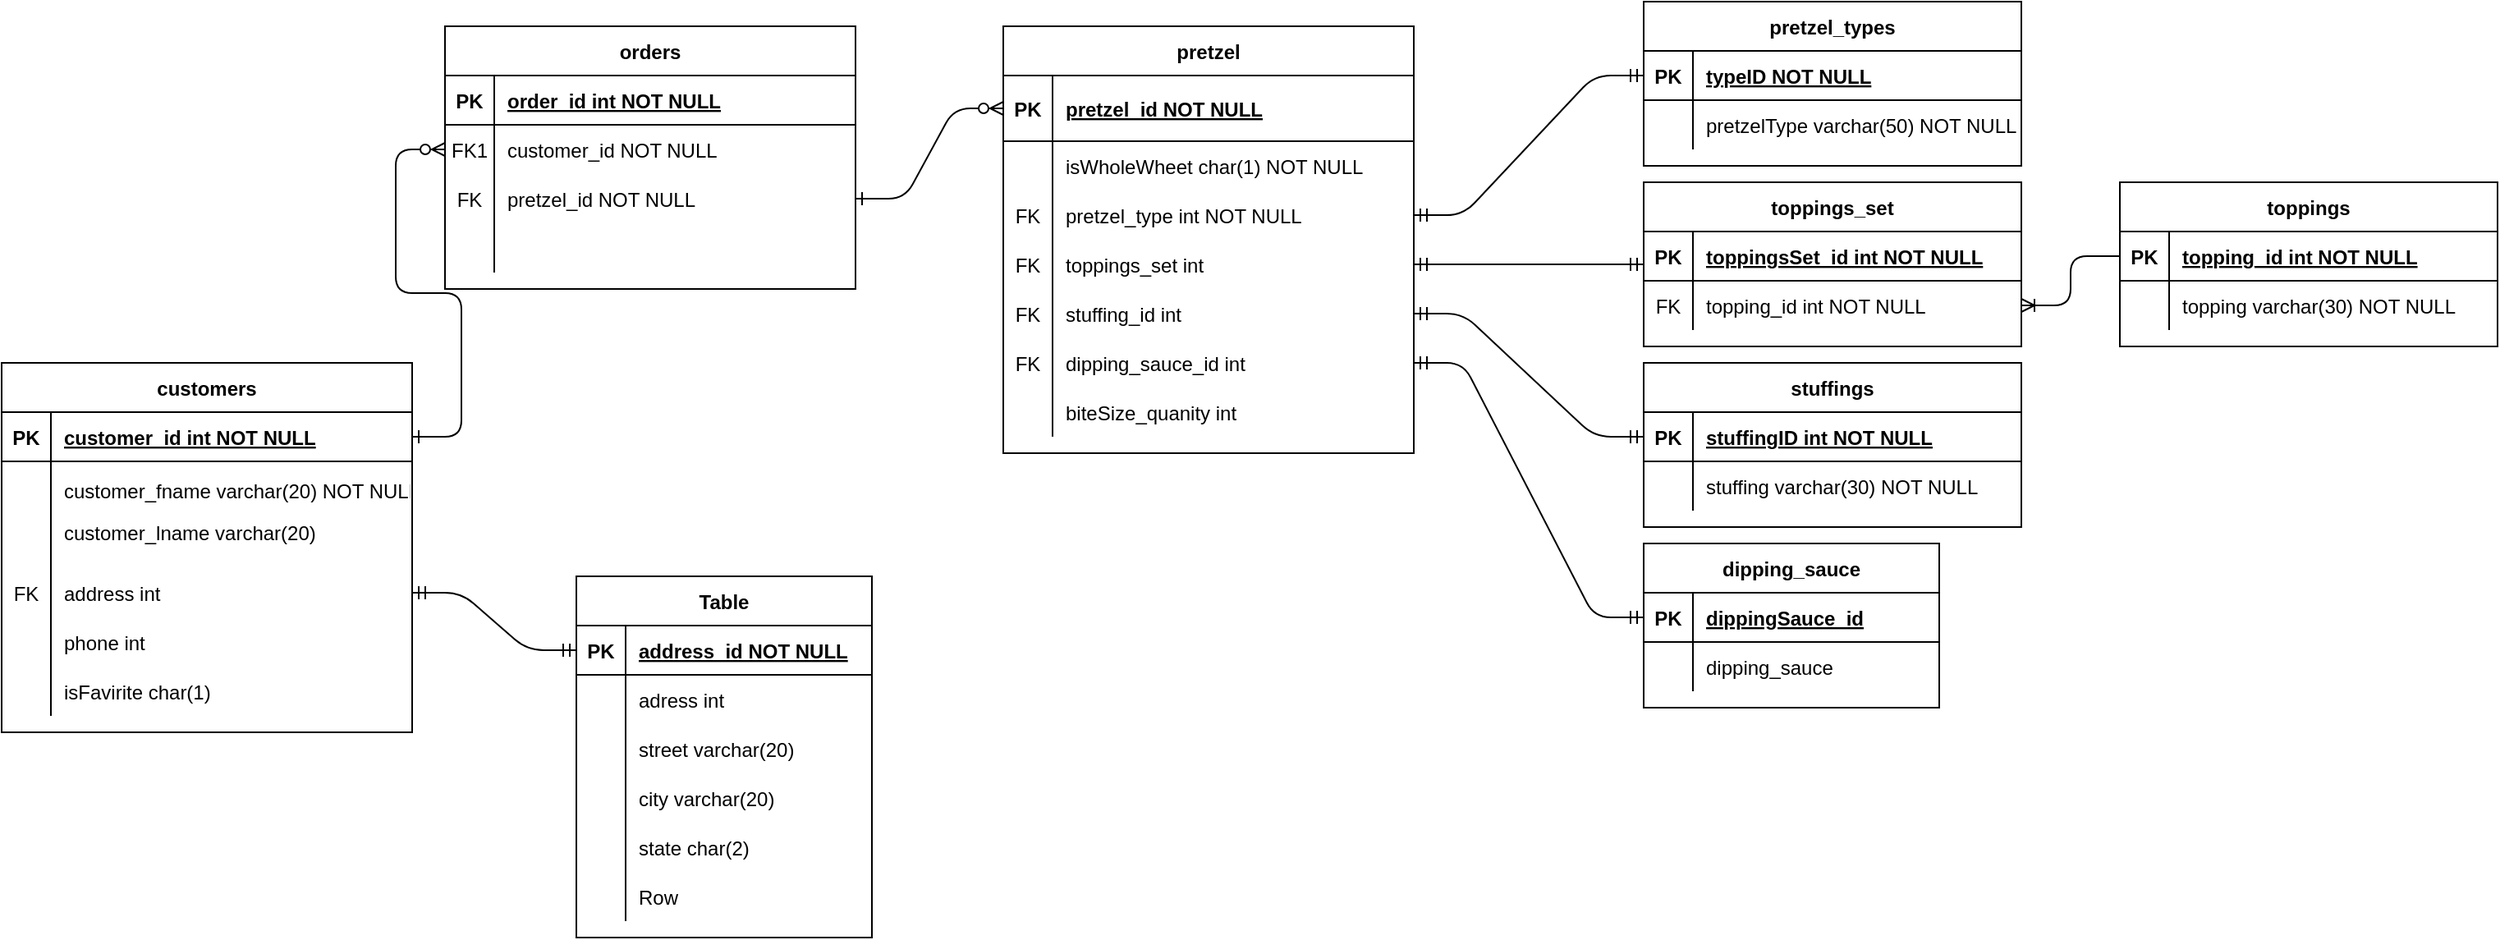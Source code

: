 <mxfile version="14.7.1" type="github">
  <diagram id="R2lEEEUBdFMjLlhIrx00" name="Page-1">
    <mxGraphModel dx="2791" dy="715" grid="1" gridSize="10" guides="1" tooltips="1" connect="1" arrows="1" fold="1" page="1" pageScale="1" pageWidth="850" pageHeight="1100" math="0" shadow="0" extFonts="Permanent Marker^https://fonts.googleapis.com/css?family=Permanent+Marker">
      <root>
        <mxCell id="0" />
        <mxCell id="1" parent="0" />
        <mxCell id="C-vyLk0tnHw3VtMMgP7b-1" value="" style="edgeStyle=entityRelationEdgeStyle;endArrow=ERzeroToMany;startArrow=ERone;endFill=1;startFill=0;" parent="1" source="C-vyLk0tnHw3VtMMgP7b-24" target="C-vyLk0tnHw3VtMMgP7b-6" edge="1">
          <mxGeometry width="100" height="100" relative="1" as="geometry">
            <mxPoint x="340" y="720" as="sourcePoint" />
            <mxPoint x="440" y="620" as="targetPoint" />
          </mxGeometry>
        </mxCell>
        <mxCell id="C-vyLk0tnHw3VtMMgP7b-12" value="" style="edgeStyle=entityRelationEdgeStyle;endArrow=ERzeroToMany;startArrow=ERone;endFill=1;startFill=0;" parent="1" source="C-vyLk0tnHw3VtMMgP7b-9" target="C-vyLk0tnHw3VtMMgP7b-14" edge="1">
          <mxGeometry width="100" height="100" relative="1" as="geometry">
            <mxPoint x="400" y="180" as="sourcePoint" />
            <mxPoint x="460" y="205" as="targetPoint" />
          </mxGeometry>
        </mxCell>
        <mxCell id="C-vyLk0tnHw3VtMMgP7b-2" value="orders" style="shape=table;startSize=30;container=1;collapsible=1;childLayout=tableLayout;fixedRows=1;rowLines=0;fontStyle=1;align=center;resizeLast=1;" parent="1" vertex="1">
          <mxGeometry x="110" y="15" width="250" height="160" as="geometry" />
        </mxCell>
        <mxCell id="C-vyLk0tnHw3VtMMgP7b-3" value="" style="shape=partialRectangle;collapsible=0;dropTarget=0;pointerEvents=0;fillColor=none;points=[[0,0.5],[1,0.5]];portConstraint=eastwest;top=0;left=0;right=0;bottom=1;" parent="C-vyLk0tnHw3VtMMgP7b-2" vertex="1">
          <mxGeometry y="30" width="250" height="30" as="geometry" />
        </mxCell>
        <mxCell id="C-vyLk0tnHw3VtMMgP7b-4" value="PK" style="shape=partialRectangle;overflow=hidden;connectable=0;fillColor=none;top=0;left=0;bottom=0;right=0;fontStyle=1;" parent="C-vyLk0tnHw3VtMMgP7b-3" vertex="1">
          <mxGeometry width="30" height="30" as="geometry" />
        </mxCell>
        <mxCell id="C-vyLk0tnHw3VtMMgP7b-5" value="order_id int NOT NULL " style="shape=partialRectangle;overflow=hidden;connectable=0;fillColor=none;top=0;left=0;bottom=0;right=0;align=left;spacingLeft=6;fontStyle=5;" parent="C-vyLk0tnHw3VtMMgP7b-3" vertex="1">
          <mxGeometry x="30" width="220" height="30" as="geometry" />
        </mxCell>
        <mxCell id="C-vyLk0tnHw3VtMMgP7b-6" value="" style="shape=partialRectangle;collapsible=0;dropTarget=0;pointerEvents=0;fillColor=none;points=[[0,0.5],[1,0.5]];portConstraint=eastwest;top=0;left=0;right=0;bottom=0;" parent="C-vyLk0tnHw3VtMMgP7b-2" vertex="1">
          <mxGeometry y="60" width="250" height="30" as="geometry" />
        </mxCell>
        <mxCell id="C-vyLk0tnHw3VtMMgP7b-7" value="FK1" style="shape=partialRectangle;overflow=hidden;connectable=0;fillColor=none;top=0;left=0;bottom=0;right=0;" parent="C-vyLk0tnHw3VtMMgP7b-6" vertex="1">
          <mxGeometry width="30" height="30" as="geometry" />
        </mxCell>
        <mxCell id="C-vyLk0tnHw3VtMMgP7b-8" value="customer_id NOT NULL" style="shape=partialRectangle;overflow=hidden;connectable=0;fillColor=none;top=0;left=0;bottom=0;right=0;align=left;spacingLeft=6;" parent="C-vyLk0tnHw3VtMMgP7b-6" vertex="1">
          <mxGeometry x="30" width="220" height="30" as="geometry" />
        </mxCell>
        <mxCell id="C-vyLk0tnHw3VtMMgP7b-9" value="" style="shape=partialRectangle;collapsible=0;dropTarget=0;pointerEvents=0;fillColor=none;points=[[0,0.5],[1,0.5]];portConstraint=eastwest;top=0;left=0;right=0;bottom=0;" parent="C-vyLk0tnHw3VtMMgP7b-2" vertex="1">
          <mxGeometry y="90" width="250" height="30" as="geometry" />
        </mxCell>
        <mxCell id="C-vyLk0tnHw3VtMMgP7b-10" value="FK" style="shape=partialRectangle;overflow=hidden;connectable=0;fillColor=none;top=0;left=0;bottom=0;right=0;" parent="C-vyLk0tnHw3VtMMgP7b-9" vertex="1">
          <mxGeometry width="30" height="30" as="geometry" />
        </mxCell>
        <mxCell id="C-vyLk0tnHw3VtMMgP7b-11" value="pretzel_id NOT NULL" style="shape=partialRectangle;overflow=hidden;connectable=0;fillColor=none;top=0;left=0;bottom=0;right=0;align=left;spacingLeft=6;" parent="C-vyLk0tnHw3VtMMgP7b-9" vertex="1">
          <mxGeometry x="30" width="220" height="30" as="geometry" />
        </mxCell>
        <mxCell id="SeP6EEfmaqs1ro0g8CX2-123" value="" style="shape=partialRectangle;collapsible=0;dropTarget=0;pointerEvents=0;fillColor=none;top=0;left=0;bottom=0;right=0;points=[[0,0.5],[1,0.5]];portConstraint=eastwest;" vertex="1" parent="C-vyLk0tnHw3VtMMgP7b-2">
          <mxGeometry y="120" width="250" height="30" as="geometry" />
        </mxCell>
        <mxCell id="SeP6EEfmaqs1ro0g8CX2-124" value="" style="shape=partialRectangle;connectable=0;fillColor=none;top=0;left=0;bottom=0;right=0;editable=1;overflow=hidden;" vertex="1" parent="SeP6EEfmaqs1ro0g8CX2-123">
          <mxGeometry width="30" height="30" as="geometry" />
        </mxCell>
        <mxCell id="SeP6EEfmaqs1ro0g8CX2-125" value="" style="shape=partialRectangle;connectable=0;fillColor=none;top=0;left=0;bottom=0;right=0;align=left;spacingLeft=6;overflow=hidden;" vertex="1" parent="SeP6EEfmaqs1ro0g8CX2-123">
          <mxGeometry x="30" width="220" height="30" as="geometry" />
        </mxCell>
        <mxCell id="C-vyLk0tnHw3VtMMgP7b-13" value="pretzel" style="shape=table;startSize=30;container=1;collapsible=1;childLayout=tableLayout;fixedRows=1;rowLines=0;fontStyle=1;align=center;resizeLast=1;" parent="1" vertex="1">
          <mxGeometry x="450" y="15" width="250" height="260" as="geometry" />
        </mxCell>
        <mxCell id="C-vyLk0tnHw3VtMMgP7b-14" value="" style="shape=partialRectangle;collapsible=0;dropTarget=0;pointerEvents=0;fillColor=none;points=[[0,0.5],[1,0.5]];portConstraint=eastwest;top=0;left=0;right=0;bottom=1;" parent="C-vyLk0tnHw3VtMMgP7b-13" vertex="1">
          <mxGeometry y="30" width="250" height="40" as="geometry" />
        </mxCell>
        <mxCell id="C-vyLk0tnHw3VtMMgP7b-15" value="PK" style="shape=partialRectangle;overflow=hidden;connectable=0;fillColor=none;top=0;left=0;bottom=0;right=0;fontStyle=1;" parent="C-vyLk0tnHw3VtMMgP7b-14" vertex="1">
          <mxGeometry width="30" height="40" as="geometry" />
        </mxCell>
        <mxCell id="C-vyLk0tnHw3VtMMgP7b-16" value="pretzel_id NOT NULL" style="shape=partialRectangle;overflow=hidden;connectable=0;fillColor=none;top=0;left=0;bottom=0;right=0;align=left;spacingLeft=6;fontStyle=5;" parent="C-vyLk0tnHw3VtMMgP7b-14" vertex="1">
          <mxGeometry x="30" width="220" height="40" as="geometry" />
        </mxCell>
        <mxCell id="SeP6EEfmaqs1ro0g8CX2-101" value="" style="shape=partialRectangle;collapsible=0;dropTarget=0;pointerEvents=0;fillColor=none;top=0;left=0;bottom=0;right=0;points=[[0,0.5],[1,0.5]];portConstraint=eastwest;" vertex="1" parent="C-vyLk0tnHw3VtMMgP7b-13">
          <mxGeometry y="70" width="250" height="30" as="geometry" />
        </mxCell>
        <mxCell id="SeP6EEfmaqs1ro0g8CX2-102" value="" style="shape=partialRectangle;connectable=0;fillColor=none;top=0;left=0;bottom=0;right=0;editable=1;overflow=hidden;" vertex="1" parent="SeP6EEfmaqs1ro0g8CX2-101">
          <mxGeometry width="30" height="30" as="geometry" />
        </mxCell>
        <mxCell id="SeP6EEfmaqs1ro0g8CX2-103" value="isWholeWheet char(1) NOT NULL" style="shape=partialRectangle;connectable=0;fillColor=none;top=0;left=0;bottom=0;right=0;align=left;spacingLeft=6;overflow=hidden;" vertex="1" parent="SeP6EEfmaqs1ro0g8CX2-101">
          <mxGeometry x="30" width="220" height="30" as="geometry" />
        </mxCell>
        <mxCell id="C-vyLk0tnHw3VtMMgP7b-17" value="" style="shape=partialRectangle;collapsible=0;dropTarget=0;pointerEvents=0;fillColor=none;points=[[0,0.5],[1,0.5]];portConstraint=eastwest;top=0;left=0;right=0;bottom=0;" parent="C-vyLk0tnHw3VtMMgP7b-13" vertex="1">
          <mxGeometry y="100" width="250" height="30" as="geometry" />
        </mxCell>
        <mxCell id="C-vyLk0tnHw3VtMMgP7b-18" value="FK" style="shape=partialRectangle;overflow=hidden;connectable=0;fillColor=none;top=0;left=0;bottom=0;right=0;" parent="C-vyLk0tnHw3VtMMgP7b-17" vertex="1">
          <mxGeometry width="30" height="30" as="geometry" />
        </mxCell>
        <mxCell id="C-vyLk0tnHw3VtMMgP7b-19" value="pretzel_type int NOT NULL" style="shape=partialRectangle;overflow=hidden;connectable=0;fillColor=none;top=0;left=0;bottom=0;right=0;align=left;spacingLeft=6;" parent="C-vyLk0tnHw3VtMMgP7b-17" vertex="1">
          <mxGeometry x="30" width="220" height="30" as="geometry" />
        </mxCell>
        <mxCell id="SeP6EEfmaqs1ro0g8CX2-17" value="" style="shape=partialRectangle;collapsible=0;dropTarget=0;pointerEvents=0;fillColor=none;top=0;left=0;bottom=0;right=0;points=[[0,0.5],[1,0.5]];portConstraint=eastwest;" vertex="1" parent="C-vyLk0tnHw3VtMMgP7b-13">
          <mxGeometry y="130" width="250" height="30" as="geometry" />
        </mxCell>
        <mxCell id="SeP6EEfmaqs1ro0g8CX2-18" value="FK" style="shape=partialRectangle;connectable=0;fillColor=none;top=0;left=0;bottom=0;right=0;editable=1;overflow=hidden;" vertex="1" parent="SeP6EEfmaqs1ro0g8CX2-17">
          <mxGeometry width="30" height="30" as="geometry" />
        </mxCell>
        <mxCell id="SeP6EEfmaqs1ro0g8CX2-19" value="toppings_set int" style="shape=partialRectangle;connectable=0;fillColor=none;top=0;left=0;bottom=0;right=0;align=left;spacingLeft=6;overflow=hidden;" vertex="1" parent="SeP6EEfmaqs1ro0g8CX2-17">
          <mxGeometry x="30" width="220" height="30" as="geometry" />
        </mxCell>
        <mxCell id="SeP6EEfmaqs1ro0g8CX2-22" value="" style="shape=partialRectangle;collapsible=0;dropTarget=0;pointerEvents=0;fillColor=none;top=0;left=0;bottom=0;right=0;points=[[0,0.5],[1,0.5]];portConstraint=eastwest;" vertex="1" parent="C-vyLk0tnHw3VtMMgP7b-13">
          <mxGeometry y="160" width="250" height="30" as="geometry" />
        </mxCell>
        <mxCell id="SeP6EEfmaqs1ro0g8CX2-23" value="FK" style="shape=partialRectangle;connectable=0;fillColor=none;top=0;left=0;bottom=0;right=0;editable=1;overflow=hidden;" vertex="1" parent="SeP6EEfmaqs1ro0g8CX2-22">
          <mxGeometry width="30" height="30" as="geometry" />
        </mxCell>
        <mxCell id="SeP6EEfmaqs1ro0g8CX2-24" value="stuffing_id int" style="shape=partialRectangle;connectable=0;fillColor=none;top=0;left=0;bottom=0;right=0;align=left;spacingLeft=6;overflow=hidden;" vertex="1" parent="SeP6EEfmaqs1ro0g8CX2-22">
          <mxGeometry x="30" width="220" height="30" as="geometry" />
        </mxCell>
        <mxCell id="SeP6EEfmaqs1ro0g8CX2-54" value="" style="shape=partialRectangle;collapsible=0;dropTarget=0;pointerEvents=0;fillColor=none;top=0;left=0;bottom=0;right=0;points=[[0,0.5],[1,0.5]];portConstraint=eastwest;" vertex="1" parent="C-vyLk0tnHw3VtMMgP7b-13">
          <mxGeometry y="190" width="250" height="30" as="geometry" />
        </mxCell>
        <mxCell id="SeP6EEfmaqs1ro0g8CX2-55" value="FK" style="shape=partialRectangle;connectable=0;fillColor=none;top=0;left=0;bottom=0;right=0;editable=1;overflow=hidden;" vertex="1" parent="SeP6EEfmaqs1ro0g8CX2-54">
          <mxGeometry width="30" height="30" as="geometry" />
        </mxCell>
        <mxCell id="SeP6EEfmaqs1ro0g8CX2-56" value="dipping_sauce_id int" style="shape=partialRectangle;connectable=0;fillColor=none;top=0;left=0;bottom=0;right=0;align=left;spacingLeft=6;overflow=hidden;" vertex="1" parent="SeP6EEfmaqs1ro0g8CX2-54">
          <mxGeometry x="30" width="220" height="30" as="geometry" />
        </mxCell>
        <mxCell id="SeP6EEfmaqs1ro0g8CX2-105" value="" style="shape=partialRectangle;collapsible=0;dropTarget=0;pointerEvents=0;fillColor=none;top=0;left=0;bottom=0;right=0;points=[[0,0.5],[1,0.5]];portConstraint=eastwest;" vertex="1" parent="C-vyLk0tnHw3VtMMgP7b-13">
          <mxGeometry y="220" width="250" height="30" as="geometry" />
        </mxCell>
        <mxCell id="SeP6EEfmaqs1ro0g8CX2-106" value="" style="shape=partialRectangle;connectable=0;fillColor=none;top=0;left=0;bottom=0;right=0;editable=1;overflow=hidden;" vertex="1" parent="SeP6EEfmaqs1ro0g8CX2-105">
          <mxGeometry width="30" height="30" as="geometry" />
        </mxCell>
        <mxCell id="SeP6EEfmaqs1ro0g8CX2-107" value="biteSize_quanity int" style="shape=partialRectangle;connectable=0;fillColor=none;top=0;left=0;bottom=0;right=0;align=left;spacingLeft=6;overflow=hidden;" vertex="1" parent="SeP6EEfmaqs1ro0g8CX2-105">
          <mxGeometry x="30" width="220" height="30" as="geometry" />
        </mxCell>
        <mxCell id="C-vyLk0tnHw3VtMMgP7b-23" value="customers" style="shape=table;startSize=30;container=1;collapsible=1;childLayout=tableLayout;fixedRows=1;rowLines=0;fontStyle=1;align=center;resizeLast=1;" parent="1" vertex="1">
          <mxGeometry x="-160" y="220" width="250" height="225" as="geometry" />
        </mxCell>
        <mxCell id="C-vyLk0tnHw3VtMMgP7b-24" value="" style="shape=partialRectangle;collapsible=0;dropTarget=0;pointerEvents=0;fillColor=none;points=[[0,0.5],[1,0.5]];portConstraint=eastwest;top=0;left=0;right=0;bottom=1;" parent="C-vyLk0tnHw3VtMMgP7b-23" vertex="1">
          <mxGeometry y="30" width="250" height="30" as="geometry" />
        </mxCell>
        <mxCell id="C-vyLk0tnHw3VtMMgP7b-25" value="PK" style="shape=partialRectangle;overflow=hidden;connectable=0;fillColor=none;top=0;left=0;bottom=0;right=0;fontStyle=1;" parent="C-vyLk0tnHw3VtMMgP7b-24" vertex="1">
          <mxGeometry width="30" height="30" as="geometry" />
        </mxCell>
        <mxCell id="C-vyLk0tnHw3VtMMgP7b-26" value="customer_id int NOT NULL " style="shape=partialRectangle;overflow=hidden;connectable=0;fillColor=none;top=0;left=0;bottom=0;right=0;align=left;spacingLeft=6;fontStyle=5;" parent="C-vyLk0tnHw3VtMMgP7b-24" vertex="1">
          <mxGeometry x="30" width="220" height="30" as="geometry" />
        </mxCell>
        <mxCell id="C-vyLk0tnHw3VtMMgP7b-27" value="" style="shape=partialRectangle;collapsible=0;dropTarget=0;pointerEvents=0;fillColor=none;points=[[0,0.5],[1,0.5]];portConstraint=eastwest;top=0;left=0;right=0;bottom=0;" parent="C-vyLk0tnHw3VtMMgP7b-23" vertex="1">
          <mxGeometry y="60" width="250" height="35" as="geometry" />
        </mxCell>
        <mxCell id="C-vyLk0tnHw3VtMMgP7b-28" value="" style="shape=partialRectangle;overflow=hidden;connectable=0;fillColor=none;top=0;left=0;bottom=0;right=0;" parent="C-vyLk0tnHw3VtMMgP7b-27" vertex="1">
          <mxGeometry width="30" height="35" as="geometry" />
        </mxCell>
        <mxCell id="C-vyLk0tnHw3VtMMgP7b-29" value="customer_fname varchar(20) NOT NULL" style="shape=partialRectangle;overflow=hidden;connectable=0;fillColor=none;top=0;left=0;bottom=0;right=0;align=left;spacingLeft=6;" parent="C-vyLk0tnHw3VtMMgP7b-27" vertex="1">
          <mxGeometry x="30" width="220" height="35" as="geometry" />
        </mxCell>
        <mxCell id="SeP6EEfmaqs1ro0g8CX2-108" value="" style="shape=partialRectangle;collapsible=0;dropTarget=0;pointerEvents=0;fillColor=none;top=0;left=0;bottom=0;right=0;points=[[0,0.5],[1,0.5]];portConstraint=eastwest;" vertex="1" parent="C-vyLk0tnHw3VtMMgP7b-23">
          <mxGeometry y="95" width="250" height="30" as="geometry" />
        </mxCell>
        <mxCell id="SeP6EEfmaqs1ro0g8CX2-109" value="" style="shape=partialRectangle;connectable=0;fillColor=none;top=0;left=0;bottom=0;right=0;editable=1;overflow=hidden;" vertex="1" parent="SeP6EEfmaqs1ro0g8CX2-108">
          <mxGeometry width="30" height="30" as="geometry" />
        </mxCell>
        <mxCell id="SeP6EEfmaqs1ro0g8CX2-110" value="customer_lname varchar(20)&#xa; " style="shape=partialRectangle;connectable=0;fillColor=none;top=0;left=0;bottom=0;right=0;align=left;spacingLeft=6;overflow=hidden;" vertex="1" parent="SeP6EEfmaqs1ro0g8CX2-108">
          <mxGeometry x="30" width="220" height="30" as="geometry" />
        </mxCell>
        <mxCell id="SeP6EEfmaqs1ro0g8CX2-111" value="" style="shape=partialRectangle;collapsible=0;dropTarget=0;pointerEvents=0;fillColor=none;top=0;left=0;bottom=0;right=0;points=[[0,0.5],[1,0.5]];portConstraint=eastwest;" vertex="1" parent="C-vyLk0tnHw3VtMMgP7b-23">
          <mxGeometry y="125" width="250" height="30" as="geometry" />
        </mxCell>
        <mxCell id="SeP6EEfmaqs1ro0g8CX2-112" value="FK" style="shape=partialRectangle;connectable=0;fillColor=none;top=0;left=0;bottom=0;right=0;editable=1;overflow=hidden;" vertex="1" parent="SeP6EEfmaqs1ro0g8CX2-111">
          <mxGeometry width="30" height="30" as="geometry" />
        </mxCell>
        <mxCell id="SeP6EEfmaqs1ro0g8CX2-113" value="address int" style="shape=partialRectangle;connectable=0;fillColor=none;top=0;left=0;bottom=0;right=0;align=left;spacingLeft=6;overflow=hidden;" vertex="1" parent="SeP6EEfmaqs1ro0g8CX2-111">
          <mxGeometry x="30" width="220" height="30" as="geometry" />
        </mxCell>
        <mxCell id="SeP6EEfmaqs1ro0g8CX2-114" value="" style="shape=partialRectangle;collapsible=0;dropTarget=0;pointerEvents=0;fillColor=none;top=0;left=0;bottom=0;right=0;points=[[0,0.5],[1,0.5]];portConstraint=eastwest;" vertex="1" parent="C-vyLk0tnHw3VtMMgP7b-23">
          <mxGeometry y="155" width="250" height="30" as="geometry" />
        </mxCell>
        <mxCell id="SeP6EEfmaqs1ro0g8CX2-115" value="" style="shape=partialRectangle;connectable=0;fillColor=none;top=0;left=0;bottom=0;right=0;editable=1;overflow=hidden;" vertex="1" parent="SeP6EEfmaqs1ro0g8CX2-114">
          <mxGeometry width="30" height="30" as="geometry" />
        </mxCell>
        <mxCell id="SeP6EEfmaqs1ro0g8CX2-116" value="phone int" style="shape=partialRectangle;connectable=0;fillColor=none;top=0;left=0;bottom=0;right=0;align=left;spacingLeft=6;overflow=hidden;" vertex="1" parent="SeP6EEfmaqs1ro0g8CX2-114">
          <mxGeometry x="30" width="220" height="30" as="geometry" />
        </mxCell>
        <mxCell id="SeP6EEfmaqs1ro0g8CX2-117" value="" style="shape=partialRectangle;collapsible=0;dropTarget=0;pointerEvents=0;fillColor=none;top=0;left=0;bottom=0;right=0;points=[[0,0.5],[1,0.5]];portConstraint=eastwest;" vertex="1" parent="C-vyLk0tnHw3VtMMgP7b-23">
          <mxGeometry y="185" width="250" height="30" as="geometry" />
        </mxCell>
        <mxCell id="SeP6EEfmaqs1ro0g8CX2-118" value="" style="shape=partialRectangle;connectable=0;fillColor=none;top=0;left=0;bottom=0;right=0;editable=1;overflow=hidden;" vertex="1" parent="SeP6EEfmaqs1ro0g8CX2-117">
          <mxGeometry width="30" height="30" as="geometry" />
        </mxCell>
        <mxCell id="SeP6EEfmaqs1ro0g8CX2-119" value="isFavirite char(1)" style="shape=partialRectangle;connectable=0;fillColor=none;top=0;left=0;bottom=0;right=0;align=left;spacingLeft=6;overflow=hidden;" vertex="1" parent="SeP6EEfmaqs1ro0g8CX2-117">
          <mxGeometry x="30" width="220" height="30" as="geometry" />
        </mxCell>
        <mxCell id="SeP6EEfmaqs1ro0g8CX2-1" value="pretzel_types" style="shape=table;startSize=30;container=1;collapsible=1;childLayout=tableLayout;fixedRows=1;rowLines=0;fontStyle=1;align=center;resizeLast=1;" vertex="1" parent="1">
          <mxGeometry x="840" width="230" height="100" as="geometry" />
        </mxCell>
        <mxCell id="SeP6EEfmaqs1ro0g8CX2-2" value="" style="shape=partialRectangle;collapsible=0;dropTarget=0;pointerEvents=0;fillColor=none;top=0;left=0;bottom=1;right=0;points=[[0,0.5],[1,0.5]];portConstraint=eastwest;" vertex="1" parent="SeP6EEfmaqs1ro0g8CX2-1">
          <mxGeometry y="30" width="230" height="30" as="geometry" />
        </mxCell>
        <mxCell id="SeP6EEfmaqs1ro0g8CX2-3" value="PK" style="shape=partialRectangle;connectable=0;fillColor=none;top=0;left=0;bottom=0;right=0;fontStyle=1;overflow=hidden;" vertex="1" parent="SeP6EEfmaqs1ro0g8CX2-2">
          <mxGeometry width="30" height="30" as="geometry" />
        </mxCell>
        <mxCell id="SeP6EEfmaqs1ro0g8CX2-4" value="typeID NOT NULL" style="shape=partialRectangle;connectable=0;fillColor=none;top=0;left=0;bottom=0;right=0;align=left;spacingLeft=6;fontStyle=5;overflow=hidden;" vertex="1" parent="SeP6EEfmaqs1ro0g8CX2-2">
          <mxGeometry x="30" width="200" height="30" as="geometry" />
        </mxCell>
        <mxCell id="SeP6EEfmaqs1ro0g8CX2-5" value="" style="shape=partialRectangle;collapsible=0;dropTarget=0;pointerEvents=0;fillColor=none;top=0;left=0;bottom=0;right=0;points=[[0,0.5],[1,0.5]];portConstraint=eastwest;" vertex="1" parent="SeP6EEfmaqs1ro0g8CX2-1">
          <mxGeometry y="60" width="230" height="30" as="geometry" />
        </mxCell>
        <mxCell id="SeP6EEfmaqs1ro0g8CX2-6" value="" style="shape=partialRectangle;connectable=0;fillColor=none;top=0;left=0;bottom=0;right=0;editable=1;overflow=hidden;" vertex="1" parent="SeP6EEfmaqs1ro0g8CX2-5">
          <mxGeometry width="30" height="30" as="geometry" />
        </mxCell>
        <mxCell id="SeP6EEfmaqs1ro0g8CX2-7" value="pretzelType varchar(50) NOT NULL " style="shape=partialRectangle;connectable=0;fillColor=none;top=0;left=0;bottom=0;right=0;align=left;spacingLeft=6;overflow=hidden;" vertex="1" parent="SeP6EEfmaqs1ro0g8CX2-5">
          <mxGeometry x="30" width="200" height="30" as="geometry" />
        </mxCell>
        <mxCell id="SeP6EEfmaqs1ro0g8CX2-25" value="toppings" style="shape=table;startSize=30;container=1;collapsible=1;childLayout=tableLayout;fixedRows=1;rowLines=0;fontStyle=1;align=center;resizeLast=1;" vertex="1" parent="1">
          <mxGeometry x="1130" y="110" width="230" height="100" as="geometry" />
        </mxCell>
        <mxCell id="SeP6EEfmaqs1ro0g8CX2-26" value="" style="shape=partialRectangle;collapsible=0;dropTarget=0;pointerEvents=0;fillColor=none;top=0;left=0;bottom=1;right=0;points=[[0,0.5],[1,0.5]];portConstraint=eastwest;" vertex="1" parent="SeP6EEfmaqs1ro0g8CX2-25">
          <mxGeometry y="30" width="230" height="30" as="geometry" />
        </mxCell>
        <mxCell id="SeP6EEfmaqs1ro0g8CX2-27" value="PK" style="shape=partialRectangle;connectable=0;fillColor=none;top=0;left=0;bottom=0;right=0;fontStyle=1;overflow=hidden;" vertex="1" parent="SeP6EEfmaqs1ro0g8CX2-26">
          <mxGeometry width="30" height="30" as="geometry" />
        </mxCell>
        <mxCell id="SeP6EEfmaqs1ro0g8CX2-28" value="topping_id int NOT NULL" style="shape=partialRectangle;connectable=0;fillColor=none;top=0;left=0;bottom=0;right=0;align=left;spacingLeft=6;fontStyle=5;overflow=hidden;" vertex="1" parent="SeP6EEfmaqs1ro0g8CX2-26">
          <mxGeometry x="30" width="200" height="30" as="geometry" />
        </mxCell>
        <mxCell id="SeP6EEfmaqs1ro0g8CX2-29" value="" style="shape=partialRectangle;collapsible=0;dropTarget=0;pointerEvents=0;fillColor=none;top=0;left=0;bottom=0;right=0;points=[[0,0.5],[1,0.5]];portConstraint=eastwest;" vertex="1" parent="SeP6EEfmaqs1ro0g8CX2-25">
          <mxGeometry y="60" width="230" height="30" as="geometry" />
        </mxCell>
        <mxCell id="SeP6EEfmaqs1ro0g8CX2-30" value="" style="shape=partialRectangle;connectable=0;fillColor=none;top=0;left=0;bottom=0;right=0;editable=1;overflow=hidden;" vertex="1" parent="SeP6EEfmaqs1ro0g8CX2-29">
          <mxGeometry width="30" height="30" as="geometry" />
        </mxCell>
        <mxCell id="SeP6EEfmaqs1ro0g8CX2-31" value="topping varchar(30) NOT NULL" style="shape=partialRectangle;connectable=0;fillColor=none;top=0;left=0;bottom=0;right=0;align=left;spacingLeft=6;overflow=hidden;" vertex="1" parent="SeP6EEfmaqs1ro0g8CX2-29">
          <mxGeometry x="30" width="200" height="30" as="geometry" />
        </mxCell>
        <mxCell id="SeP6EEfmaqs1ro0g8CX2-38" value="" style="edgeStyle=entityRelationEdgeStyle;fontSize=12;html=1;endArrow=ERoneToMany;" edge="1" parent="1" source="SeP6EEfmaqs1ro0g8CX2-26" target="SeP6EEfmaqs1ro0g8CX2-76">
          <mxGeometry width="100" height="100" relative="1" as="geometry">
            <mxPoint x="370" y="420" as="sourcePoint" />
            <mxPoint x="1280" y="270" as="targetPoint" />
          </mxGeometry>
        </mxCell>
        <mxCell id="SeP6EEfmaqs1ro0g8CX2-39" value="stuffings" style="shape=table;startSize=30;container=1;collapsible=1;childLayout=tableLayout;fixedRows=1;rowLines=0;fontStyle=1;align=center;resizeLast=1;" vertex="1" parent="1">
          <mxGeometry x="840" y="220" width="230" height="100" as="geometry" />
        </mxCell>
        <mxCell id="SeP6EEfmaqs1ro0g8CX2-40" value="" style="shape=partialRectangle;collapsible=0;dropTarget=0;pointerEvents=0;fillColor=none;top=0;left=0;bottom=1;right=0;points=[[0,0.5],[1,0.5]];portConstraint=eastwest;" vertex="1" parent="SeP6EEfmaqs1ro0g8CX2-39">
          <mxGeometry y="30" width="230" height="30" as="geometry" />
        </mxCell>
        <mxCell id="SeP6EEfmaqs1ro0g8CX2-41" value="PK" style="shape=partialRectangle;connectable=0;fillColor=none;top=0;left=0;bottom=0;right=0;fontStyle=1;overflow=hidden;" vertex="1" parent="SeP6EEfmaqs1ro0g8CX2-40">
          <mxGeometry width="30" height="30" as="geometry" />
        </mxCell>
        <mxCell id="SeP6EEfmaqs1ro0g8CX2-42" value="stuffingID int NOT NULL" style="shape=partialRectangle;connectable=0;fillColor=none;top=0;left=0;bottom=0;right=0;align=left;spacingLeft=6;fontStyle=5;overflow=hidden;" vertex="1" parent="SeP6EEfmaqs1ro0g8CX2-40">
          <mxGeometry x="30" width="200" height="30" as="geometry" />
        </mxCell>
        <mxCell id="SeP6EEfmaqs1ro0g8CX2-43" value="" style="shape=partialRectangle;collapsible=0;dropTarget=0;pointerEvents=0;fillColor=none;top=0;left=0;bottom=0;right=0;points=[[0,0.5],[1,0.5]];portConstraint=eastwest;" vertex="1" parent="SeP6EEfmaqs1ro0g8CX2-39">
          <mxGeometry y="60" width="230" height="30" as="geometry" />
        </mxCell>
        <mxCell id="SeP6EEfmaqs1ro0g8CX2-44" value="" style="shape=partialRectangle;connectable=0;fillColor=none;top=0;left=0;bottom=0;right=0;editable=1;overflow=hidden;" vertex="1" parent="SeP6EEfmaqs1ro0g8CX2-43">
          <mxGeometry width="30" height="30" as="geometry" />
        </mxCell>
        <mxCell id="SeP6EEfmaqs1ro0g8CX2-45" value="stuffing varchar(30) NOT NULL" style="shape=partialRectangle;connectable=0;fillColor=none;top=0;left=0;bottom=0;right=0;align=left;spacingLeft=6;overflow=hidden;" vertex="1" parent="SeP6EEfmaqs1ro0g8CX2-43">
          <mxGeometry x="30" width="200" height="30" as="geometry" />
        </mxCell>
        <mxCell id="SeP6EEfmaqs1ro0g8CX2-52" value="" style="edgeStyle=entityRelationEdgeStyle;fontSize=12;html=1;endArrow=ERmandOne;startArrow=ERmandOne;" edge="1" parent="1" source="SeP6EEfmaqs1ro0g8CX2-22" target="SeP6EEfmaqs1ro0g8CX2-40">
          <mxGeometry width="100" height="100" relative="1" as="geometry">
            <mxPoint x="370" y="420" as="sourcePoint" />
            <mxPoint x="470" y="320" as="targetPoint" />
          </mxGeometry>
        </mxCell>
        <mxCell id="SeP6EEfmaqs1ro0g8CX2-57" value="dipping_sauce" style="shape=table;startSize=30;container=1;collapsible=1;childLayout=tableLayout;fixedRows=1;rowLines=0;fontStyle=1;align=center;resizeLast=1;" vertex="1" parent="1">
          <mxGeometry x="840" y="330" width="180" height="100" as="geometry" />
        </mxCell>
        <mxCell id="SeP6EEfmaqs1ro0g8CX2-58" value="" style="shape=partialRectangle;collapsible=0;dropTarget=0;pointerEvents=0;fillColor=none;top=0;left=0;bottom=1;right=0;points=[[0,0.5],[1,0.5]];portConstraint=eastwest;" vertex="1" parent="SeP6EEfmaqs1ro0g8CX2-57">
          <mxGeometry y="30" width="180" height="30" as="geometry" />
        </mxCell>
        <mxCell id="SeP6EEfmaqs1ro0g8CX2-59" value="PK" style="shape=partialRectangle;connectable=0;fillColor=none;top=0;left=0;bottom=0;right=0;fontStyle=1;overflow=hidden;" vertex="1" parent="SeP6EEfmaqs1ro0g8CX2-58">
          <mxGeometry width="30" height="30" as="geometry" />
        </mxCell>
        <mxCell id="SeP6EEfmaqs1ro0g8CX2-60" value="dippingSauce_id" style="shape=partialRectangle;connectable=0;fillColor=none;top=0;left=0;bottom=0;right=0;align=left;spacingLeft=6;fontStyle=5;overflow=hidden;" vertex="1" parent="SeP6EEfmaqs1ro0g8CX2-58">
          <mxGeometry x="30" width="150" height="30" as="geometry" />
        </mxCell>
        <mxCell id="SeP6EEfmaqs1ro0g8CX2-61" value="" style="shape=partialRectangle;collapsible=0;dropTarget=0;pointerEvents=0;fillColor=none;top=0;left=0;bottom=0;right=0;points=[[0,0.5],[1,0.5]];portConstraint=eastwest;" vertex="1" parent="SeP6EEfmaqs1ro0g8CX2-57">
          <mxGeometry y="60" width="180" height="30" as="geometry" />
        </mxCell>
        <mxCell id="SeP6EEfmaqs1ro0g8CX2-62" value="" style="shape=partialRectangle;connectable=0;fillColor=none;top=0;left=0;bottom=0;right=0;editable=1;overflow=hidden;" vertex="1" parent="SeP6EEfmaqs1ro0g8CX2-61">
          <mxGeometry width="30" height="30" as="geometry" />
        </mxCell>
        <mxCell id="SeP6EEfmaqs1ro0g8CX2-63" value="dipping_sauce" style="shape=partialRectangle;connectable=0;fillColor=none;top=0;left=0;bottom=0;right=0;align=left;spacingLeft=6;overflow=hidden;" vertex="1" parent="SeP6EEfmaqs1ro0g8CX2-61">
          <mxGeometry x="30" width="150" height="30" as="geometry" />
        </mxCell>
        <mxCell id="SeP6EEfmaqs1ro0g8CX2-71" value="" style="edgeStyle=entityRelationEdgeStyle;fontSize=12;html=1;endArrow=ERmandOne;startArrow=ERmandOne;" edge="1" parent="1" source="SeP6EEfmaqs1ro0g8CX2-54" target="SeP6EEfmaqs1ro0g8CX2-58">
          <mxGeometry width="100" height="100" relative="1" as="geometry">
            <mxPoint x="370" y="420" as="sourcePoint" />
            <mxPoint x="470" y="320" as="targetPoint" />
          </mxGeometry>
        </mxCell>
        <mxCell id="SeP6EEfmaqs1ro0g8CX2-72" value="toppings_set" style="shape=table;startSize=30;container=1;collapsible=1;childLayout=tableLayout;fixedRows=1;rowLines=0;fontStyle=1;align=center;resizeLast=1;" vertex="1" parent="1">
          <mxGeometry x="840" y="110" width="230" height="100" as="geometry">
            <mxRectangle x="850" y="100" width="120" height="30" as="alternateBounds" />
          </mxGeometry>
        </mxCell>
        <mxCell id="SeP6EEfmaqs1ro0g8CX2-73" value="" style="shape=partialRectangle;collapsible=0;dropTarget=0;pointerEvents=0;fillColor=none;top=0;left=0;bottom=1;right=0;points=[[0,0.5],[1,0.5]];portConstraint=eastwest;" vertex="1" parent="SeP6EEfmaqs1ro0g8CX2-72">
          <mxGeometry y="30" width="230" height="30" as="geometry" />
        </mxCell>
        <mxCell id="SeP6EEfmaqs1ro0g8CX2-74" value="PK" style="shape=partialRectangle;connectable=0;fillColor=none;top=0;left=0;bottom=0;right=0;fontStyle=1;overflow=hidden;" vertex="1" parent="SeP6EEfmaqs1ro0g8CX2-73">
          <mxGeometry width="30" height="30" as="geometry" />
        </mxCell>
        <mxCell id="SeP6EEfmaqs1ro0g8CX2-75" value="toppingsSet_id int NOT NULL" style="shape=partialRectangle;connectable=0;fillColor=none;top=0;left=0;bottom=0;right=0;align=left;spacingLeft=6;fontStyle=5;overflow=hidden;" vertex="1" parent="SeP6EEfmaqs1ro0g8CX2-73">
          <mxGeometry x="30" width="200" height="30" as="geometry" />
        </mxCell>
        <mxCell id="SeP6EEfmaqs1ro0g8CX2-76" value="" style="shape=partialRectangle;collapsible=0;dropTarget=0;pointerEvents=0;fillColor=none;top=0;left=0;bottom=0;right=0;points=[[0,0.5],[1,0.5]];portConstraint=eastwest;" vertex="1" parent="SeP6EEfmaqs1ro0g8CX2-72">
          <mxGeometry y="60" width="230" height="30" as="geometry" />
        </mxCell>
        <mxCell id="SeP6EEfmaqs1ro0g8CX2-77" value="FK" style="shape=partialRectangle;connectable=0;fillColor=none;top=0;left=0;bottom=0;right=0;editable=1;overflow=hidden;" vertex="1" parent="SeP6EEfmaqs1ro0g8CX2-76">
          <mxGeometry width="30" height="30" as="geometry" />
        </mxCell>
        <mxCell id="SeP6EEfmaqs1ro0g8CX2-78" value="topping_id int NOT NULL" style="shape=partialRectangle;connectable=0;fillColor=none;top=0;left=0;bottom=0;right=0;align=left;spacingLeft=6;overflow=hidden;" vertex="1" parent="SeP6EEfmaqs1ro0g8CX2-76">
          <mxGeometry x="30" width="200" height="30" as="geometry" />
        </mxCell>
        <mxCell id="SeP6EEfmaqs1ro0g8CX2-85" value="" style="edgeStyle=entityRelationEdgeStyle;fontSize=12;html=1;endArrow=ERmandOne;startArrow=ERmandOne;" edge="1" parent="1" source="SeP6EEfmaqs1ro0g8CX2-17" target="SeP6EEfmaqs1ro0g8CX2-72">
          <mxGeometry width="100" height="100" relative="1" as="geometry">
            <mxPoint x="370" y="370" as="sourcePoint" />
            <mxPoint x="470" y="270" as="targetPoint" />
          </mxGeometry>
        </mxCell>
        <mxCell id="SeP6EEfmaqs1ro0g8CX2-126" value="Table" style="shape=table;startSize=30;container=1;collapsible=1;childLayout=tableLayout;fixedRows=1;rowLines=0;fontStyle=1;align=center;resizeLast=1;" vertex="1" parent="1">
          <mxGeometry x="190" y="350" width="180" height="220" as="geometry" />
        </mxCell>
        <mxCell id="SeP6EEfmaqs1ro0g8CX2-127" value="" style="shape=partialRectangle;collapsible=0;dropTarget=0;pointerEvents=0;fillColor=none;top=0;left=0;bottom=1;right=0;points=[[0,0.5],[1,0.5]];portConstraint=eastwest;" vertex="1" parent="SeP6EEfmaqs1ro0g8CX2-126">
          <mxGeometry y="30" width="180" height="30" as="geometry" />
        </mxCell>
        <mxCell id="SeP6EEfmaqs1ro0g8CX2-128" value="PK" style="shape=partialRectangle;connectable=0;fillColor=none;top=0;left=0;bottom=0;right=0;fontStyle=1;overflow=hidden;" vertex="1" parent="SeP6EEfmaqs1ro0g8CX2-127">
          <mxGeometry width="30" height="30" as="geometry" />
        </mxCell>
        <mxCell id="SeP6EEfmaqs1ro0g8CX2-129" value="address_id NOT NULL" style="shape=partialRectangle;connectable=0;fillColor=none;top=0;left=0;bottom=0;right=0;align=left;spacingLeft=6;fontStyle=5;overflow=hidden;" vertex="1" parent="SeP6EEfmaqs1ro0g8CX2-127">
          <mxGeometry x="30" width="150" height="30" as="geometry" />
        </mxCell>
        <mxCell id="SeP6EEfmaqs1ro0g8CX2-130" value="" style="shape=partialRectangle;collapsible=0;dropTarget=0;pointerEvents=0;fillColor=none;top=0;left=0;bottom=0;right=0;points=[[0,0.5],[1,0.5]];portConstraint=eastwest;" vertex="1" parent="SeP6EEfmaqs1ro0g8CX2-126">
          <mxGeometry y="60" width="180" height="30" as="geometry" />
        </mxCell>
        <mxCell id="SeP6EEfmaqs1ro0g8CX2-131" value="" style="shape=partialRectangle;connectable=0;fillColor=none;top=0;left=0;bottom=0;right=0;editable=1;overflow=hidden;" vertex="1" parent="SeP6EEfmaqs1ro0g8CX2-130">
          <mxGeometry width="30" height="30" as="geometry" />
        </mxCell>
        <mxCell id="SeP6EEfmaqs1ro0g8CX2-132" value="adress int" style="shape=partialRectangle;connectable=0;fillColor=none;top=0;left=0;bottom=0;right=0;align=left;spacingLeft=6;overflow=hidden;" vertex="1" parent="SeP6EEfmaqs1ro0g8CX2-130">
          <mxGeometry x="30" width="150" height="30" as="geometry" />
        </mxCell>
        <mxCell id="SeP6EEfmaqs1ro0g8CX2-133" value="" style="shape=partialRectangle;collapsible=0;dropTarget=0;pointerEvents=0;fillColor=none;top=0;left=0;bottom=0;right=0;points=[[0,0.5],[1,0.5]];portConstraint=eastwest;" vertex="1" parent="SeP6EEfmaqs1ro0g8CX2-126">
          <mxGeometry y="90" width="180" height="30" as="geometry" />
        </mxCell>
        <mxCell id="SeP6EEfmaqs1ro0g8CX2-134" value="" style="shape=partialRectangle;connectable=0;fillColor=none;top=0;left=0;bottom=0;right=0;editable=1;overflow=hidden;" vertex="1" parent="SeP6EEfmaqs1ro0g8CX2-133">
          <mxGeometry width="30" height="30" as="geometry" />
        </mxCell>
        <mxCell id="SeP6EEfmaqs1ro0g8CX2-135" value="street varchar(20)" style="shape=partialRectangle;connectable=0;fillColor=none;top=0;left=0;bottom=0;right=0;align=left;spacingLeft=6;overflow=hidden;" vertex="1" parent="SeP6EEfmaqs1ro0g8CX2-133">
          <mxGeometry x="30" width="150" height="30" as="geometry" />
        </mxCell>
        <mxCell id="SeP6EEfmaqs1ro0g8CX2-136" value="" style="shape=partialRectangle;collapsible=0;dropTarget=0;pointerEvents=0;fillColor=none;top=0;left=0;bottom=0;right=0;points=[[0,0.5],[1,0.5]];portConstraint=eastwest;" vertex="1" parent="SeP6EEfmaqs1ro0g8CX2-126">
          <mxGeometry y="120" width="180" height="30" as="geometry" />
        </mxCell>
        <mxCell id="SeP6EEfmaqs1ro0g8CX2-137" value="" style="shape=partialRectangle;connectable=0;fillColor=none;top=0;left=0;bottom=0;right=0;editable=1;overflow=hidden;" vertex="1" parent="SeP6EEfmaqs1ro0g8CX2-136">
          <mxGeometry width="30" height="30" as="geometry" />
        </mxCell>
        <mxCell id="SeP6EEfmaqs1ro0g8CX2-138" value="city varchar(20)" style="shape=partialRectangle;connectable=0;fillColor=none;top=0;left=0;bottom=0;right=0;align=left;spacingLeft=6;overflow=hidden;" vertex="1" parent="SeP6EEfmaqs1ro0g8CX2-136">
          <mxGeometry x="30" width="150" height="30" as="geometry" />
        </mxCell>
        <mxCell id="SeP6EEfmaqs1ro0g8CX2-141" value="" style="shape=partialRectangle;collapsible=0;dropTarget=0;pointerEvents=0;fillColor=none;top=0;left=0;bottom=0;right=0;points=[[0,0.5],[1,0.5]];portConstraint=eastwest;" vertex="1" parent="SeP6EEfmaqs1ro0g8CX2-126">
          <mxGeometry y="150" width="180" height="30" as="geometry" />
        </mxCell>
        <mxCell id="SeP6EEfmaqs1ro0g8CX2-142" value="" style="shape=partialRectangle;connectable=0;fillColor=none;top=0;left=0;bottom=0;right=0;editable=1;overflow=hidden;" vertex="1" parent="SeP6EEfmaqs1ro0g8CX2-141">
          <mxGeometry width="30" height="30" as="geometry" />
        </mxCell>
        <mxCell id="SeP6EEfmaqs1ro0g8CX2-143" value="state char(2)" style="shape=partialRectangle;connectable=0;fillColor=none;top=0;left=0;bottom=0;right=0;align=left;spacingLeft=6;overflow=hidden;" vertex="1" parent="SeP6EEfmaqs1ro0g8CX2-141">
          <mxGeometry x="30" width="150" height="30" as="geometry" />
        </mxCell>
        <mxCell id="SeP6EEfmaqs1ro0g8CX2-151" value="" style="shape=partialRectangle;collapsible=0;dropTarget=0;pointerEvents=0;fillColor=none;top=0;left=0;bottom=0;right=0;points=[[0,0.5],[1,0.5]];portConstraint=eastwest;" vertex="1" parent="SeP6EEfmaqs1ro0g8CX2-126">
          <mxGeometry y="180" width="180" height="30" as="geometry" />
        </mxCell>
        <mxCell id="SeP6EEfmaqs1ro0g8CX2-152" value="" style="shape=partialRectangle;connectable=0;fillColor=none;top=0;left=0;bottom=0;right=0;editable=1;overflow=hidden;" vertex="1" parent="SeP6EEfmaqs1ro0g8CX2-151">
          <mxGeometry width="30" height="30" as="geometry" />
        </mxCell>
        <mxCell id="SeP6EEfmaqs1ro0g8CX2-153" value="Row" style="shape=partialRectangle;connectable=0;fillColor=none;top=0;left=0;bottom=0;right=0;align=left;spacingLeft=6;overflow=hidden;" vertex="1" parent="SeP6EEfmaqs1ro0g8CX2-151">
          <mxGeometry x="30" width="150" height="30" as="geometry" />
        </mxCell>
        <mxCell id="SeP6EEfmaqs1ro0g8CX2-139" value="" style="edgeStyle=entityRelationEdgeStyle;fontSize=12;html=1;endArrow=ERmandOne;startArrow=ERmandOne;" edge="1" parent="1" source="SeP6EEfmaqs1ro0g8CX2-127" target="SeP6EEfmaqs1ro0g8CX2-111">
          <mxGeometry width="100" height="100" relative="1" as="geometry">
            <mxPoint x="370" y="360" as="sourcePoint" />
            <mxPoint x="470" y="260" as="targetPoint" />
          </mxGeometry>
        </mxCell>
        <mxCell id="SeP6EEfmaqs1ro0g8CX2-154" value="" style="edgeStyle=entityRelationEdgeStyle;fontSize=12;html=1;endArrow=ERmandOne;startArrow=ERmandOne;" edge="1" parent="1" source="C-vyLk0tnHw3VtMMgP7b-17" target="SeP6EEfmaqs1ro0g8CX2-2">
          <mxGeometry width="100" height="100" relative="1" as="geometry">
            <mxPoint x="450" y="392.5" as="sourcePoint" />
            <mxPoint x="550" y="292.5" as="targetPoint" />
          </mxGeometry>
        </mxCell>
      </root>
    </mxGraphModel>
  </diagram>
</mxfile>

